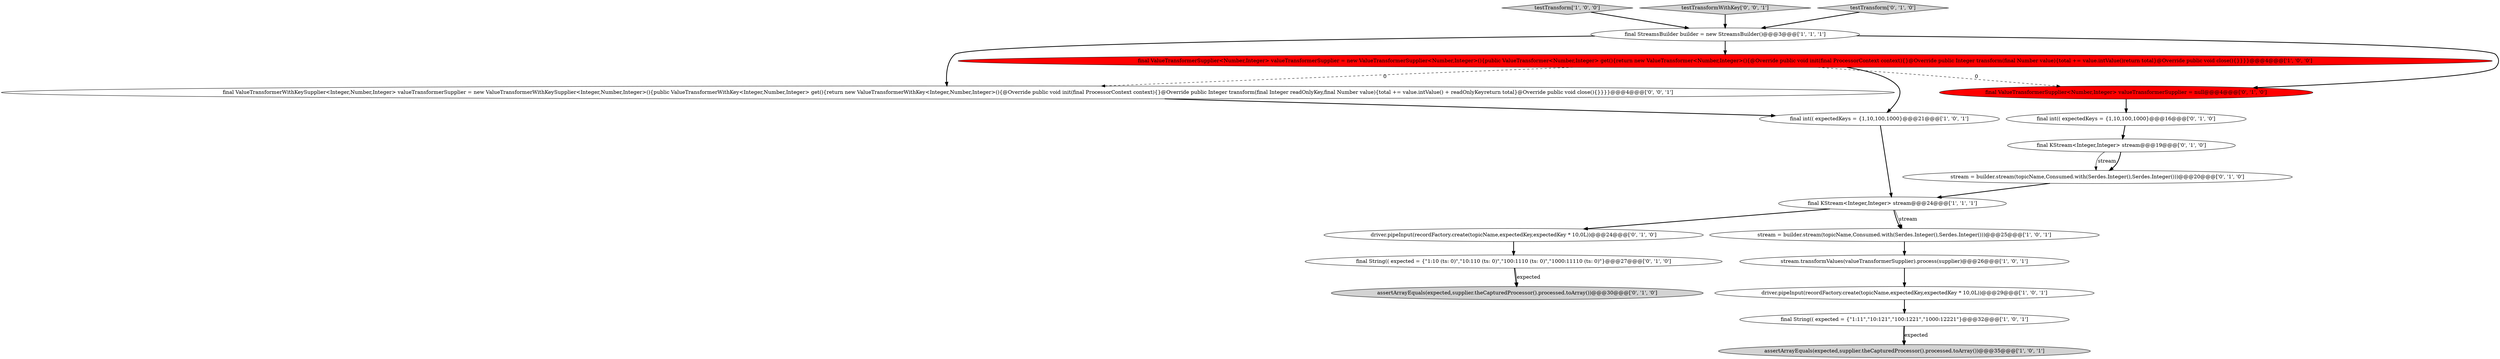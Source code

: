 digraph {
15 [style = filled, label = "final String(( expected = {\"1:10 (ts: 0)\",\"10:110 (ts: 0)\",\"100:1110 (ts: 0)\",\"1000:11110 (ts: 0)\"}@@@27@@@['0', '1', '0']", fillcolor = white, shape = ellipse image = "AAA0AAABBB2BBB"];
9 [style = filled, label = "final StreamsBuilder builder = new StreamsBuilder()@@@3@@@['1', '1', '1']", fillcolor = white, shape = ellipse image = "AAA0AAABBB1BBB"];
3 [style = filled, label = "assertArrayEquals(expected,supplier.theCapturedProcessor().processed.toArray())@@@35@@@['1', '0', '1']", fillcolor = lightgray, shape = ellipse image = "AAA0AAABBB1BBB"];
2 [style = filled, label = "stream.transformValues(valueTransformerSupplier).process(supplier)@@@26@@@['1', '0', '1']", fillcolor = white, shape = ellipse image = "AAA0AAABBB1BBB"];
0 [style = filled, label = "final int(( expectedKeys = {1,10,100,1000}@@@21@@@['1', '0', '1']", fillcolor = white, shape = ellipse image = "AAA0AAABBB1BBB"];
1 [style = filled, label = "testTransform['1', '0', '0']", fillcolor = lightgray, shape = diamond image = "AAA0AAABBB1BBB"];
19 [style = filled, label = "testTransformWithKey['0', '0', '1']", fillcolor = lightgray, shape = diamond image = "AAA0AAABBB3BBB"];
4 [style = filled, label = "stream = builder.stream(topicName,Consumed.with(Serdes.Integer(),Serdes.Integer()))@@@25@@@['1', '0', '1']", fillcolor = white, shape = ellipse image = "AAA0AAABBB1BBB"];
11 [style = filled, label = "testTransform['0', '1', '0']", fillcolor = lightgray, shape = diamond image = "AAA0AAABBB2BBB"];
7 [style = filled, label = "driver.pipeInput(recordFactory.create(topicName,expectedKey,expectedKey * 10,0L))@@@29@@@['1', '0', '1']", fillcolor = white, shape = ellipse image = "AAA0AAABBB1BBB"];
14 [style = filled, label = "final KStream<Integer,Integer> stream@@@19@@@['0', '1', '0']", fillcolor = white, shape = ellipse image = "AAA0AAABBB2BBB"];
13 [style = filled, label = "final ValueTransformerSupplier<Number,Integer> valueTransformerSupplier = null@@@4@@@['0', '1', '0']", fillcolor = red, shape = ellipse image = "AAA1AAABBB2BBB"];
8 [style = filled, label = "final String(( expected = {\"1:11\",\"10:121\",\"100:1221\",\"1000:12221\"}@@@32@@@['1', '0', '1']", fillcolor = white, shape = ellipse image = "AAA0AAABBB1BBB"];
17 [style = filled, label = "stream = builder.stream(topicName,Consumed.with(Serdes.Integer(),Serdes.Integer()))@@@20@@@['0', '1', '0']", fillcolor = white, shape = ellipse image = "AAA0AAABBB2BBB"];
18 [style = filled, label = "final ValueTransformerWithKeySupplier<Integer,Number,Integer> valueTransformerSupplier = new ValueTransformerWithKeySupplier<Integer,Number,Integer>(){public ValueTransformerWithKey<Integer,Number,Integer> get(){return new ValueTransformerWithKey<Integer,Number,Integer>(){@Override public void init(final ProcessorContext context){}@Override public Integer transform(final Integer readOnlyKey,final Number value){total += value.intValue() + readOnlyKeyreturn total}@Override public void close(){}}}}@@@4@@@['0', '0', '1']", fillcolor = white, shape = ellipse image = "AAA0AAABBB3BBB"];
16 [style = filled, label = "driver.pipeInput(recordFactory.create(topicName,expectedKey,expectedKey * 10,0L))@@@24@@@['0', '1', '0']", fillcolor = white, shape = ellipse image = "AAA0AAABBB2BBB"];
12 [style = filled, label = "final int(( expectedKeys = {1,10,100,1000}@@@16@@@['0', '1', '0']", fillcolor = white, shape = ellipse image = "AAA0AAABBB2BBB"];
10 [style = filled, label = "assertArrayEquals(expected,supplier.theCapturedProcessor().processed.toArray())@@@30@@@['0', '1', '0']", fillcolor = lightgray, shape = ellipse image = "AAA0AAABBB2BBB"];
5 [style = filled, label = "final ValueTransformerSupplier<Number,Integer> valueTransformerSupplier = new ValueTransformerSupplier<Number,Integer>(){public ValueTransformer<Number,Integer> get(){return new ValueTransformer<Number,Integer>(){@Override public void init(final ProcessorContext context){}@Override public Integer transform(final Number value){total += value.intValue()return total}@Override public void close(){}}}}@@@4@@@['1', '0', '0']", fillcolor = red, shape = ellipse image = "AAA1AAABBB1BBB"];
6 [style = filled, label = "final KStream<Integer,Integer> stream@@@24@@@['1', '1', '1']", fillcolor = white, shape = ellipse image = "AAA0AAABBB1BBB"];
5->13 [style = dashed, label="0"];
16->15 [style = bold, label=""];
14->17 [style = solid, label="stream"];
15->10 [style = bold, label=""];
17->6 [style = bold, label=""];
0->6 [style = bold, label=""];
15->10 [style = solid, label="expected"];
8->3 [style = bold, label=""];
8->3 [style = solid, label="expected"];
14->17 [style = bold, label=""];
4->2 [style = bold, label=""];
5->18 [style = dashed, label="0"];
7->8 [style = bold, label=""];
11->9 [style = bold, label=""];
1->9 [style = bold, label=""];
6->4 [style = bold, label=""];
13->12 [style = bold, label=""];
9->18 [style = bold, label=""];
5->0 [style = bold, label=""];
19->9 [style = bold, label=""];
6->16 [style = bold, label=""];
12->14 [style = bold, label=""];
9->5 [style = bold, label=""];
2->7 [style = bold, label=""];
18->0 [style = bold, label=""];
6->4 [style = solid, label="stream"];
9->13 [style = bold, label=""];
}
